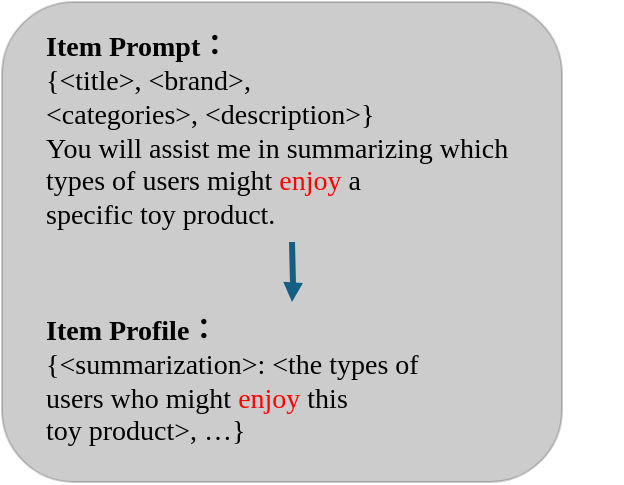 <mxfile version="26.0.16">
  <diagram name="第 1 页" id="442niqhSu2lS9myGtu38">
    <mxGraphModel dx="559" dy="856" grid="1" gridSize="10" guides="1" tooltips="1" connect="1" arrows="1" fold="1" page="1" pageScale="1" pageWidth="827" pageHeight="1169" math="0" shadow="0">
      <root>
        <mxCell id="0" />
        <mxCell id="1" parent="0" />
        <mxCell id="cAAzMpG0Tfow3gVaOTzU-6" value="" style="rounded=1;whiteSpace=wrap;html=1;gradientColor=light-dark(#FFEFD5,#E6F7FF);gradientDirection=south;strokeColor=default;fillColor=default;opacity=20;" parent="1" vertex="1">
          <mxGeometry x="80" y="320" width="280" height="240" as="geometry" />
        </mxCell>
        <mxCell id="cAAzMpG0Tfow3gVaOTzU-11" style="edgeStyle=orthogonalEdgeStyle;rounded=0;orthogonalLoop=1;jettySize=auto;html=1;strokeColor=#156082;targetPerimeterSpacing=0;fontSize=11;strokeWidth=3;endArrow=block;endFill=1;endSize=2;" parent="1" target="cAAzMpG0Tfow3gVaOTzU-10" edge="1">
          <mxGeometry relative="1" as="geometry">
            <mxPoint x="225" y="440" as="sourcePoint" />
          </mxGeometry>
        </mxCell>
        <mxCell id="cAAzMpG0Tfow3gVaOTzU-9" value="&lt;p style=&quot;language:zh-CN;margin-top:0pt;margin-bottom:0pt;margin-left:0in;&lt;br/&gt;text-align:left;direction:ltr;unicode-bidi:embed;mso-line-break-override:none;&lt;br/&gt;word-break:normal;punctuation-wrap:hanging&quot;&gt;&lt;span style=&quot;font-size: 10.5pt; font-family: Aptos; font-weight: bold;&quot;&gt;Item Prompt&lt;/span&gt;&lt;span style=&quot;font-size: 10.5pt; font-family: 等线; font-weight: bold;&quot;&gt;：&lt;/span&gt;&lt;/p&gt;&lt;p style=&quot;language:zh-CN;margin-top:0pt;margin-bottom:0pt;margin-left:0in;&lt;br/&gt;text-align:left;direction:ltr;unicode-bidi:embed;mso-line-break-override:none;&lt;br/&gt;word-break:normal;punctuation-wrap:hanging&quot;&gt;&lt;span style=&quot;font-size: 10.5pt; font-family: Aptos;&quot;&gt;{&amp;lt;title&amp;gt;, &amp;lt;brand&amp;gt;,&lt;br&gt;&amp;lt;categories&amp;gt;, &amp;lt;description&amp;gt;}&lt;/span&gt;&lt;/p&gt;&lt;p style=&quot;language:zh-CN;margin-top:0pt;margin-bottom:0pt;margin-left:0in;&lt;br/&gt;text-align:left;direction:ltr;unicode-bidi:embed;mso-line-break-override:none;&lt;br/&gt;word-break:normal;punctuation-wrap:hanging&quot;&gt;&lt;span style=&quot;font-family: Aptos; font-size: 10.5pt; background-color: transparent; color: light-dark(rgb(0, 0, 0), rgb(255, 255, 255));&quot;&gt;You will assist me in summarizing which&lt;/span&gt;&lt;/p&gt;&lt;p style=&quot;language:zh-CN;margin-top:0pt;margin-bottom:0pt;margin-left:0in;&lt;br/&gt;text-align:left;direction:ltr;unicode-bidi:embed;mso-line-break-override:none;&lt;br/&gt;word-break:normal;punctuation-wrap:hanging&quot;&gt;&lt;span style=&quot;font-size: 10.5pt; font-family: Aptos;&quot;&gt;types of users might &lt;/span&gt;&lt;span style=&quot;font-size: 10.5pt; font-family: Aptos; color: red;&quot;&gt;enjoy&lt;/span&gt;&lt;span style=&quot;font-size: 10.5pt; font-family: Aptos;&quot;&gt; a&lt;br&gt;specific toy product.&lt;/span&gt;&lt;/p&gt;" style="text;html=1;align=left;verticalAlign=middle;resizable=0;points=[];autosize=1;strokeColor=none;fillColor=none;" parent="1" vertex="1">
          <mxGeometry x="100" y="325" width="290" height="120" as="geometry" />
        </mxCell>
        <mxCell id="cAAzMpG0Tfow3gVaOTzU-10" value="&lt;p style=&quot;margin-top: 0pt; margin-bottom: 0pt; margin-left: 0in; direction: ltr; unicode-bidi: embed; word-break: normal;&quot;&gt;&lt;span style=&quot;font-size: 10.5pt; font-family: Aptos; font-weight: bold;&quot;&gt;Item Profile&lt;/span&gt;&lt;span style=&quot;font-size: 10.5pt; font-family: 等线; font-weight: bold;&quot;&gt;：&lt;/span&gt;&lt;/p&gt;&lt;p style=&quot;margin-top: 0pt; margin-bottom: 0pt; margin-left: 0in; direction: ltr; unicode-bidi: embed; word-break: normal;&quot;&gt;&lt;span style=&quot;font-size: 10.5pt; font-family: Aptos;&quot;&gt;{&amp;lt;summarization&amp;gt;: &amp;lt;the types of&lt;br&gt;users who might &lt;/span&gt;&lt;span style=&quot;font-size: 10.5pt; font-family: Aptos; color: red;&quot;&gt;enjoy&lt;/span&gt;&lt;span style=&quot;font-size: 10.5pt; font-family: Aptos;&quot;&gt; this&lt;br&gt;toy product&amp;gt;, …}&lt;/span&gt;&lt;/p&gt;" style="text;html=1;align=left;verticalAlign=middle;resizable=0;points=[];autosize=1;strokeColor=none;fillColor=none;" parent="1" vertex="1">
          <mxGeometry x="100" y="470" width="250" height="80" as="geometry" />
        </mxCell>
      </root>
    </mxGraphModel>
  </diagram>
</mxfile>
